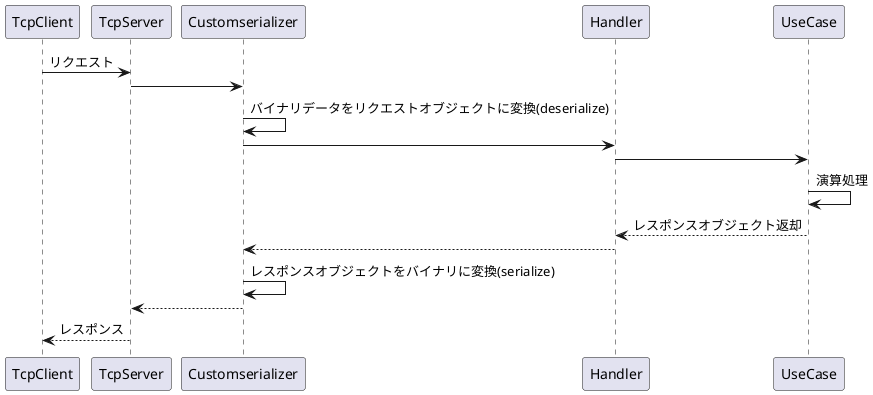 @startuml
participant TcpClient as Client
participant TcpServer as Server
participant Customserializer as serializer
participant Handler as handler
participant UseCase as uc

Client -> Server: リクエスト
Server -> serializer
serializer -> serializer: バイナリデータをリクエストオブジェクトに変換(deserialize)
serializer -> handler
handler -> uc
uc -> uc: 演算処理
uc --> handler: レスポンスオブジェクト返却
handler --> serializer
serializer -> serializer: レスポンスオブジェクトをバイナリに変換(serialize)
serializer --> Server
Server --> Client: レスポンス

@enduml
